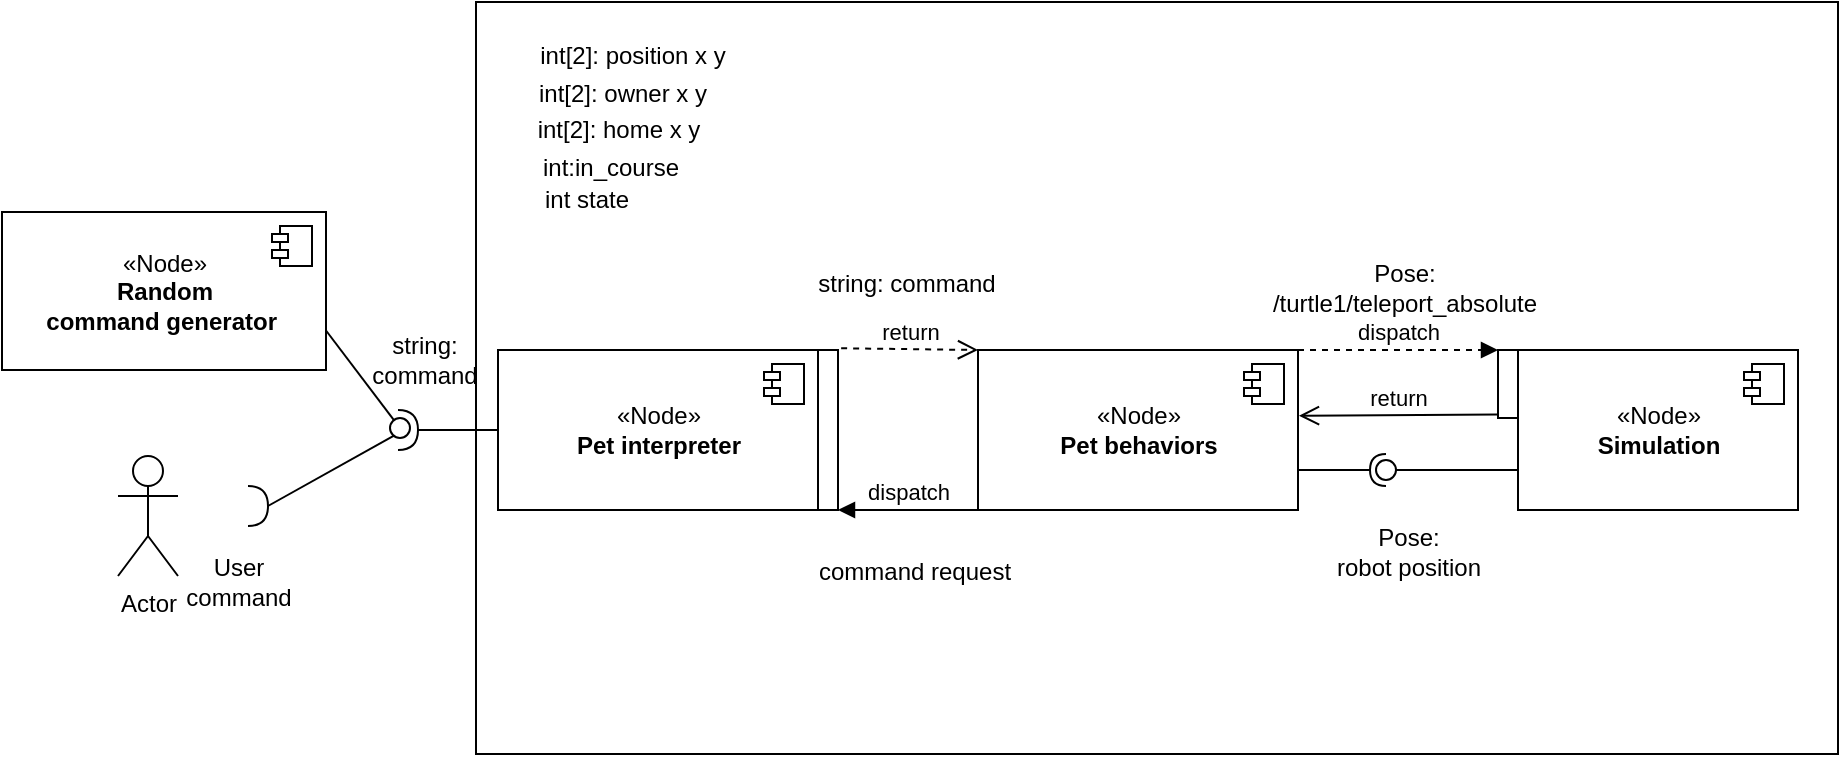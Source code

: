 <mxfile version="13.9.2" type="device"><diagram name="Page-1" id="b5b7bab2-c9e2-2cf4-8b2a-24fd1a2a6d21"><mxGraphModel dx="2031" dy="1089" grid="0" gridSize="10" guides="0" tooltips="1" connect="1" arrows="1" fold="1" page="1" pageScale="1" pageWidth="1169" pageHeight="827" background="#ffffff" math="0" shadow="0"><root><mxCell id="0"/><mxCell id="1" parent="0"/><mxCell id="W9iwJUxFqvBpiWwjCXNa-1" value="«Node»&lt;br&gt;&lt;b&gt;Pet interpreter&lt;/b&gt;" style="html=1;dropTarget=0;" parent="1" vertex="1"><mxGeometry x="400" y="400" width="160" height="80" as="geometry"/></mxCell><mxCell id="W9iwJUxFqvBpiWwjCXNa-2" value="" style="shape=module;jettyWidth=8;jettyHeight=4;" parent="W9iwJUxFqvBpiWwjCXNa-1" vertex="1"><mxGeometry x="1" width="20" height="20" relative="1" as="geometry"><mxPoint x="-27" y="7" as="offset"/></mxGeometry></mxCell><mxCell id="W9iwJUxFqvBpiWwjCXNa-4" value="" style="html=1;points=[];perimeter=orthogonalPerimeter;rotation=-180;" parent="1" vertex="1"><mxGeometry x="560" y="400" width="10" height="80" as="geometry"/></mxCell><mxCell id="W9iwJUxFqvBpiWwjCXNa-5" value="dispatch" style="html=1;verticalAlign=bottom;endArrow=block;entryX=0;entryY=0;" parent="1" target="W9iwJUxFqvBpiWwjCXNa-4" edge="1"><mxGeometry relative="1" as="geometry"><mxPoint x="640" y="480" as="sourcePoint"/></mxGeometry></mxCell><mxCell id="W9iwJUxFqvBpiWwjCXNa-6" value="return" style="html=1;verticalAlign=bottom;endArrow=open;dashed=1;endSize=8;exitX=-0.157;exitY=1.011;exitDx=0;exitDy=0;exitPerimeter=0;entryX=0;entryY=0;entryDx=0;entryDy=0;" parent="1" source="W9iwJUxFqvBpiWwjCXNa-4" target="W9iwJUxFqvBpiWwjCXNa-7" edge="1"><mxGeometry relative="1" as="geometry"><mxPoint x="640" y="399" as="targetPoint"/><mxPoint x="580" y="400" as="sourcePoint"/></mxGeometry></mxCell><mxCell id="W9iwJUxFqvBpiWwjCXNa-7" value="«Node»&lt;br&gt;&lt;b&gt;Pet behaviors&lt;/b&gt;" style="html=1;dropTarget=0;" parent="1" vertex="1"><mxGeometry x="640" y="400" width="160" height="80" as="geometry"/></mxCell><mxCell id="W9iwJUxFqvBpiWwjCXNa-8" value="" style="shape=module;jettyWidth=8;jettyHeight=4;" parent="W9iwJUxFqvBpiWwjCXNa-7" vertex="1"><mxGeometry x="1" width="20" height="20" relative="1" as="geometry"><mxPoint x="-27" y="7" as="offset"/></mxGeometry></mxCell><mxCell id="W9iwJUxFqvBpiWwjCXNa-24" value="" style="rounded=0;orthogonalLoop=1;jettySize=auto;html=1;endArrow=none;endFill=0;exitX=0;exitY=0.75;exitDx=0;exitDy=0;" parent="1" source="W9iwJUxFqvBpiWwjCXNa-27" target="W9iwJUxFqvBpiWwjCXNa-26" edge="1"><mxGeometry relative="1" as="geometry"><mxPoint x="864" y="460" as="sourcePoint"/><mxPoint x="882" y="466" as="targetPoint"/></mxGeometry></mxCell><mxCell id="W9iwJUxFqvBpiWwjCXNa-25" value="" style="rounded=0;orthogonalLoop=1;jettySize=auto;html=1;endArrow=halfCircle;endFill=0;entryX=0.5;entryY=0.5;entryDx=0;entryDy=0;endSize=6;strokeWidth=1;exitX=1;exitY=0.75;exitDx=0;exitDy=0;" parent="1" source="W9iwJUxFqvBpiWwjCXNa-7" target="W9iwJUxFqvBpiWwjCXNa-26" edge="1"><mxGeometry relative="1" as="geometry"><mxPoint x="800" y="470" as="sourcePoint"/></mxGeometry></mxCell><mxCell id="W9iwJUxFqvBpiWwjCXNa-26" value="" style="ellipse;whiteSpace=wrap;html=1;fontFamily=Helvetica;fontSize=12;fontColor=#000000;align=center;strokeColor=#000000;fillColor=#ffffff;points=[];aspect=fixed;resizable=0;" parent="1" vertex="1"><mxGeometry x="839" y="455" width="10" height="10" as="geometry"/></mxCell><mxCell id="W9iwJUxFqvBpiWwjCXNa-27" value="«Node»&lt;br&gt;&lt;b&gt;Simulation&lt;/b&gt;" style="html=1;dropTarget=0;" parent="1" vertex="1"><mxGeometry x="910" y="400" width="140" height="80" as="geometry"/></mxCell><mxCell id="W9iwJUxFqvBpiWwjCXNa-28" value="" style="shape=module;jettyWidth=8;jettyHeight=4;" parent="W9iwJUxFqvBpiWwjCXNa-27" vertex="1"><mxGeometry x="1" width="20" height="20" relative="1" as="geometry"><mxPoint x="-27" y="7" as="offset"/></mxGeometry></mxCell><mxCell id="W9iwJUxFqvBpiWwjCXNa-29" value="" style="shape=requiredInterface;html=1;verticalLabelPosition=bottom;" parent="1" vertex="1"><mxGeometry x="350" y="430" width="10" height="20" as="geometry"/></mxCell><mxCell id="W9iwJUxFqvBpiWwjCXNa-33" value="" style="endArrow=none;html=1;exitX=1;exitY=0.5;exitDx=0;exitDy=0;exitPerimeter=0;entryX=0;entryY=0.5;entryDx=0;entryDy=0;" parent="1" source="W9iwJUxFqvBpiWwjCXNa-29" target="W9iwJUxFqvBpiWwjCXNa-1" edge="1"><mxGeometry width="50" height="50" relative="1" as="geometry"><mxPoint x="640" y="390" as="sourcePoint"/><mxPoint x="690" y="340" as="targetPoint"/></mxGeometry></mxCell><mxCell id="W9iwJUxFqvBpiWwjCXNa-34" value="" style="rounded=0;orthogonalLoop=1;jettySize=auto;html=1;endArrow=none;endFill=0;exitX=1;exitY=0.75;exitDx=0;exitDy=0;" parent="1" source="W9iwJUxFqvBpiWwjCXNa-38" target="W9iwJUxFqvBpiWwjCXNa-36" edge="1"><mxGeometry relative="1" as="geometry"><mxPoint x="278" y="402" as="sourcePoint"/></mxGeometry></mxCell><mxCell id="W9iwJUxFqvBpiWwjCXNa-36" value="" style="ellipse;whiteSpace=wrap;html=1;fontFamily=Helvetica;fontSize=12;fontColor=#000000;align=center;strokeColor=#000000;fillColor=#ffffff;points=[];aspect=fixed;resizable=0;" parent="1" vertex="1"><mxGeometry x="346" y="434" width="10" height="10" as="geometry"/></mxCell><mxCell id="W9iwJUxFqvBpiWwjCXNa-37" value="" style="endArrow=none;html=1;entryX=0.223;entryY=0.874;entryDx=0;entryDy=0;entryPerimeter=0;exitX=1;exitY=0.5;exitDx=0;exitDy=0;exitPerimeter=0;" parent="1" source="W9iwJUxFqvBpiWwjCXNa-49" target="W9iwJUxFqvBpiWwjCXNa-36" edge="1"><mxGeometry width="50" height="50" relative="1" as="geometry"><mxPoint x="313" y="475.75" as="sourcePoint"/><mxPoint x="336" y="448" as="targetPoint"/></mxGeometry></mxCell><mxCell id="W9iwJUxFqvBpiWwjCXNa-38" value="«Node»&lt;br&gt;&lt;b&gt;Random&lt;br&gt;command generator&amp;nbsp;&lt;/b&gt;" style="html=1;dropTarget=0;" parent="1" vertex="1"><mxGeometry x="152" y="331" width="162" height="79" as="geometry"/></mxCell><mxCell id="W9iwJUxFqvBpiWwjCXNa-39" value="" style="shape=module;jettyWidth=8;jettyHeight=4;" parent="W9iwJUxFqvBpiWwjCXNa-38" vertex="1"><mxGeometry x="1" width="20" height="20" relative="1" as="geometry"><mxPoint x="-27" y="7" as="offset"/></mxGeometry></mxCell><mxCell id="W9iwJUxFqvBpiWwjCXNa-44" value="string:&lt;br&gt;command" style="text;html=1;align=center;verticalAlign=middle;resizable=0;points=[];autosize=1;" parent="1" vertex="1"><mxGeometry x="331" y="389" width="63" height="31" as="geometry"/></mxCell><mxCell id="W9iwJUxFqvBpiWwjCXNa-45" value="Pose: &lt;br&gt;/turtle1/teleport_absolute" style="text;html=1;align=center;verticalAlign=middle;resizable=0;points=[];autosize=1;" parent="1" vertex="1"><mxGeometry x="782" y="353" width="142" height="32" as="geometry"/></mxCell><mxCell id="W9iwJUxFqvBpiWwjCXNa-46" value="Pose: &lt;br&gt;robot position" style="text;html=1;align=center;verticalAlign=middle;resizable=0;points=[];autosize=1;" parent="1" vertex="1"><mxGeometry x="814" y="485" width="82" height="31" as="geometry"/></mxCell><mxCell id="W9iwJUxFqvBpiWwjCXNa-47" value="command request" style="text;html=1;align=center;verticalAlign=middle;resizable=0;points=[];autosize=1;" parent="1" vertex="1"><mxGeometry x="555" y="502" width="106" height="18" as="geometry"/></mxCell><mxCell id="W9iwJUxFqvBpiWwjCXNa-48" value="string: command" style="text;html=1;align=center;verticalAlign=middle;resizable=0;points=[];autosize=1;" parent="1" vertex="1"><mxGeometry x="554" y="358" width="99" height="18" as="geometry"/></mxCell><mxCell id="W9iwJUxFqvBpiWwjCXNa-49" value="" style="shape=requiredInterface;html=1;verticalLabelPosition=bottom;" parent="1" vertex="1"><mxGeometry x="275" y="468" width="10" height="20" as="geometry"/></mxCell><mxCell id="W9iwJUxFqvBpiWwjCXNa-50" value="User&lt;br&gt;command" style="text;html=1;align=center;verticalAlign=middle;resizable=0;points=[];autosize=1;" parent="1" vertex="1"><mxGeometry x="238" y="500" width="63" height="31" as="geometry"/></mxCell><mxCell id="W9iwJUxFqvBpiWwjCXNa-51" value="Actor" style="shape=umlActor;verticalLabelPosition=bottom;verticalAlign=top;html=1;" parent="1" vertex="1"><mxGeometry x="210" y="453" width="30" height="60" as="geometry"/></mxCell><mxCell id="3n5E_6OET90gqBSHEUQM-2" value="" style="rounded=0;whiteSpace=wrap;html=1;fillColor=none;" parent="1" vertex="1"><mxGeometry x="389" y="226" width="681" height="376" as="geometry"/></mxCell><mxCell id="3n5E_6OET90gqBSHEUQM-3" value="int[2]: home x y" style="text;html=1;align=center;verticalAlign=middle;resizable=0;points=[];autosize=1;" parent="1" vertex="1"><mxGeometry x="414" y="281" width="91" height="18" as="geometry"/></mxCell><mxCell id="3n5E_6OET90gqBSHEUQM-4" value="int:in_course" style="text;html=1;align=center;verticalAlign=middle;resizable=0;points=[];autosize=1;" parent="1" vertex="1"><mxGeometry x="417" y="300" width="78" height="18" as="geometry"/></mxCell><mxCell id="3n5E_6OET90gqBSHEUQM-5" value="int[2]: owner x y" style="text;html=1;align=center;verticalAlign=middle;resizable=0;points=[];autosize=1;" parent="1" vertex="1"><mxGeometry x="415" y="263" width="94" height="18" as="geometry"/></mxCell><mxCell id="3n5E_6OET90gqBSHEUQM-6" value="int[2]: position x y" style="text;html=1;align=center;verticalAlign=middle;resizable=0;points=[];autosize=1;" parent="1" vertex="1"><mxGeometry x="415" y="244" width="103" height="18" as="geometry"/></mxCell><mxCell id="3n5E_6OET90gqBSHEUQM-7" value="int state" style="text;html=1;align=center;verticalAlign=middle;resizable=0;points=[];autosize=1;" parent="1" vertex="1"><mxGeometry x="418" y="316" width="52" height="18" as="geometry"/></mxCell><mxCell id="EDQJZHLiaZN14NNVt6Z9-1" value="" style="html=1;points=[];perimeter=orthogonalPerimeter;" vertex="1" parent="1"><mxGeometry x="900" y="400" width="10" height="34" as="geometry"/></mxCell><mxCell id="EDQJZHLiaZN14NNVt6Z9-2" value="dispatch" style="html=1;verticalAlign=bottom;endArrow=block;entryX=0;entryY=0;exitX=1;exitY=0;exitDx=0;exitDy=0;dashed=1;" edge="1" target="EDQJZHLiaZN14NNVt6Z9-1" parent="1" source="W9iwJUxFqvBpiWwjCXNa-7"><mxGeometry relative="1" as="geometry"><mxPoint x="815" y="375" as="sourcePoint"/></mxGeometry></mxCell><mxCell id="EDQJZHLiaZN14NNVt6Z9-3" value="return" style="html=1;verticalAlign=bottom;endArrow=open;endSize=8;exitX=0;exitY=0.95;entryX=1.003;entryY=0.411;entryDx=0;entryDy=0;entryPerimeter=0;" edge="1" source="EDQJZHLiaZN14NNVt6Z9-1" parent="1" target="W9iwJUxFqvBpiWwjCXNa-7"><mxGeometry relative="1" as="geometry"><mxPoint x="809" y="407" as="targetPoint"/></mxGeometry></mxCell></root></mxGraphModel></diagram></mxfile>